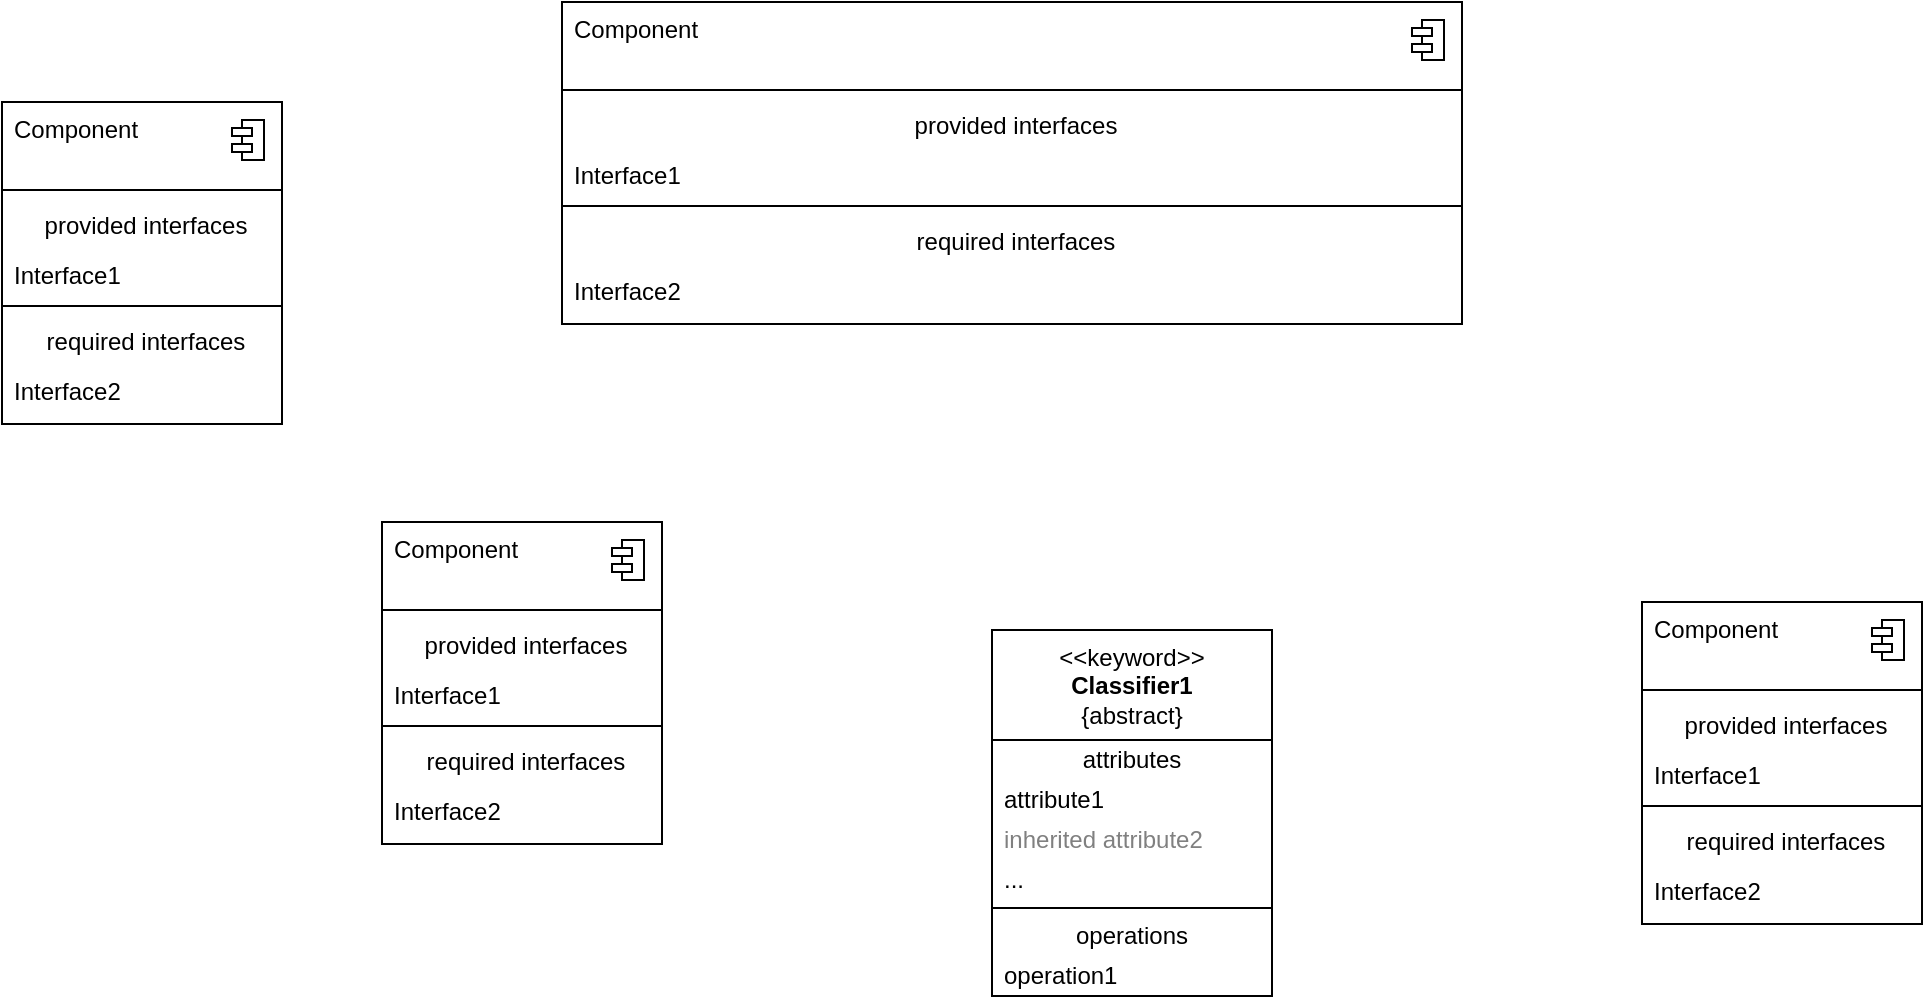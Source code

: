 <mxfile version="22.1.11" type="github">
  <diagram name="第 1 页" id="nJB0Ftmji8PTShk6qqmN">
    <mxGraphModel dx="1235" dy="719" grid="1" gridSize="10" guides="1" tooltips="1" connect="1" arrows="1" fold="1" page="1" pageScale="1" pageWidth="1169" pageHeight="827" math="0" shadow="0">
      <root>
        <mxCell id="0" />
        <mxCell id="1" parent="0" />
        <mxCell id="hZt2TqIaDJYfJzsIGL94-25" value="" style="fontStyle=1;align=center;verticalAlign=top;childLayout=stackLayout;horizontal=1;horizontalStack=0;resizeParent=1;resizeParentMax=0;resizeLast=0;marginBottom=0;" vertex="1" parent="1">
          <mxGeometry x="300" y="100" width="450" height="161" as="geometry" />
        </mxCell>
        <mxCell id="hZt2TqIaDJYfJzsIGL94-26" value="Component" style="html=1;align=left;spacingLeft=4;verticalAlign=top;strokeColor=none;fillColor=none;whiteSpace=wrap;" vertex="1" parent="hZt2TqIaDJYfJzsIGL94-25">
          <mxGeometry width="450" height="40" as="geometry" />
        </mxCell>
        <mxCell id="hZt2TqIaDJYfJzsIGL94-27" value="" style="shape=module;jettyWidth=10;jettyHeight=4;" vertex="1" parent="hZt2TqIaDJYfJzsIGL94-26">
          <mxGeometry x="1" width="16" height="20" relative="1" as="geometry">
            <mxPoint x="-25" y="9" as="offset" />
          </mxGeometry>
        </mxCell>
        <mxCell id="hZt2TqIaDJYfJzsIGL94-28" value="" style="line;strokeWidth=1;fillColor=none;align=left;verticalAlign=middle;spacingTop=-1;spacingLeft=3;spacingRight=3;rotatable=0;labelPosition=right;points=[];portConstraint=eastwest;" vertex="1" parent="hZt2TqIaDJYfJzsIGL94-25">
          <mxGeometry y="40" width="450" height="8" as="geometry" />
        </mxCell>
        <mxCell id="hZt2TqIaDJYfJzsIGL94-29" value="provided interfaces" style="html=1;align=center;spacingLeft=4;verticalAlign=top;strokeColor=none;fillColor=none;whiteSpace=wrap;" vertex="1" parent="hZt2TqIaDJYfJzsIGL94-25">
          <mxGeometry y="48" width="450" height="25" as="geometry" />
        </mxCell>
        <mxCell id="hZt2TqIaDJYfJzsIGL94-30" value="Interface1" style="html=1;align=left;spacingLeft=4;verticalAlign=top;strokeColor=none;fillColor=none;whiteSpace=wrap;" vertex="1" parent="hZt2TqIaDJYfJzsIGL94-25">
          <mxGeometry y="73" width="450" height="25" as="geometry" />
        </mxCell>
        <mxCell id="hZt2TqIaDJYfJzsIGL94-31" value="" style="line;strokeWidth=1;fillColor=none;align=left;verticalAlign=middle;spacingTop=-1;spacingLeft=3;spacingRight=3;rotatable=0;labelPosition=right;points=[];portConstraint=eastwest;" vertex="1" parent="hZt2TqIaDJYfJzsIGL94-25">
          <mxGeometry y="98" width="450" height="8" as="geometry" />
        </mxCell>
        <mxCell id="hZt2TqIaDJYfJzsIGL94-32" value="required interfaces" style="html=1;align=center;spacingLeft=4;verticalAlign=top;strokeColor=none;fillColor=none;whiteSpace=wrap;" vertex="1" parent="hZt2TqIaDJYfJzsIGL94-25">
          <mxGeometry y="106" width="450" height="25" as="geometry" />
        </mxCell>
        <mxCell id="hZt2TqIaDJYfJzsIGL94-33" value="Interface2" style="html=1;align=left;spacingLeft=4;verticalAlign=top;strokeColor=none;fillColor=none;whiteSpace=wrap;" vertex="1" parent="hZt2TqIaDJYfJzsIGL94-25">
          <mxGeometry y="131" width="450" height="30" as="geometry" />
        </mxCell>
        <mxCell id="hZt2TqIaDJYfJzsIGL94-35" value="" style="fontStyle=1;align=center;verticalAlign=top;childLayout=stackLayout;horizontal=1;horizontalStack=0;resizeParent=1;resizeParentMax=0;resizeLast=0;marginBottom=0;" vertex="1" parent="1">
          <mxGeometry x="20" y="150" width="140" height="161" as="geometry" />
        </mxCell>
        <mxCell id="hZt2TqIaDJYfJzsIGL94-36" value="Component" style="html=1;align=left;spacingLeft=4;verticalAlign=top;strokeColor=none;fillColor=none;whiteSpace=wrap;" vertex="1" parent="hZt2TqIaDJYfJzsIGL94-35">
          <mxGeometry width="140" height="40" as="geometry" />
        </mxCell>
        <mxCell id="hZt2TqIaDJYfJzsIGL94-37" value="" style="shape=module;jettyWidth=10;jettyHeight=4;" vertex="1" parent="hZt2TqIaDJYfJzsIGL94-36">
          <mxGeometry x="1" width="16" height="20" relative="1" as="geometry">
            <mxPoint x="-25" y="9" as="offset" />
          </mxGeometry>
        </mxCell>
        <mxCell id="hZt2TqIaDJYfJzsIGL94-38" value="" style="line;strokeWidth=1;fillColor=none;align=left;verticalAlign=middle;spacingTop=-1;spacingLeft=3;spacingRight=3;rotatable=0;labelPosition=right;points=[];portConstraint=eastwest;" vertex="1" parent="hZt2TqIaDJYfJzsIGL94-35">
          <mxGeometry y="40" width="140" height="8" as="geometry" />
        </mxCell>
        <mxCell id="hZt2TqIaDJYfJzsIGL94-39" value="provided interfaces" style="html=1;align=center;spacingLeft=4;verticalAlign=top;strokeColor=none;fillColor=none;whiteSpace=wrap;" vertex="1" parent="hZt2TqIaDJYfJzsIGL94-35">
          <mxGeometry y="48" width="140" height="25" as="geometry" />
        </mxCell>
        <mxCell id="hZt2TqIaDJYfJzsIGL94-40" value="Interface1" style="html=1;align=left;spacingLeft=4;verticalAlign=top;strokeColor=none;fillColor=none;whiteSpace=wrap;" vertex="1" parent="hZt2TqIaDJYfJzsIGL94-35">
          <mxGeometry y="73" width="140" height="25" as="geometry" />
        </mxCell>
        <mxCell id="hZt2TqIaDJYfJzsIGL94-41" value="" style="line;strokeWidth=1;fillColor=none;align=left;verticalAlign=middle;spacingTop=-1;spacingLeft=3;spacingRight=3;rotatable=0;labelPosition=right;points=[];portConstraint=eastwest;" vertex="1" parent="hZt2TqIaDJYfJzsIGL94-35">
          <mxGeometry y="98" width="140" height="8" as="geometry" />
        </mxCell>
        <mxCell id="hZt2TqIaDJYfJzsIGL94-42" value="required interfaces" style="html=1;align=center;spacingLeft=4;verticalAlign=top;strokeColor=none;fillColor=none;whiteSpace=wrap;" vertex="1" parent="hZt2TqIaDJYfJzsIGL94-35">
          <mxGeometry y="106" width="140" height="25" as="geometry" />
        </mxCell>
        <mxCell id="hZt2TqIaDJYfJzsIGL94-43" value="Interface2" style="html=1;align=left;spacingLeft=4;verticalAlign=top;strokeColor=none;fillColor=none;whiteSpace=wrap;" vertex="1" parent="hZt2TqIaDJYfJzsIGL94-35">
          <mxGeometry y="131" width="140" height="30" as="geometry" />
        </mxCell>
        <mxCell id="hZt2TqIaDJYfJzsIGL94-44" value="" style="fontStyle=1;align=center;verticalAlign=top;childLayout=stackLayout;horizontal=1;horizontalStack=0;resizeParent=1;resizeParentMax=0;resizeLast=0;marginBottom=0;" vertex="1" parent="1">
          <mxGeometry x="840" y="400" width="140" height="161" as="geometry" />
        </mxCell>
        <mxCell id="hZt2TqIaDJYfJzsIGL94-45" value="Component" style="html=1;align=left;spacingLeft=4;verticalAlign=top;strokeColor=none;fillColor=none;whiteSpace=wrap;" vertex="1" parent="hZt2TqIaDJYfJzsIGL94-44">
          <mxGeometry width="140" height="40" as="geometry" />
        </mxCell>
        <mxCell id="hZt2TqIaDJYfJzsIGL94-46" value="" style="shape=module;jettyWidth=10;jettyHeight=4;" vertex="1" parent="hZt2TqIaDJYfJzsIGL94-45">
          <mxGeometry x="1" width="16" height="20" relative="1" as="geometry">
            <mxPoint x="-25" y="9" as="offset" />
          </mxGeometry>
        </mxCell>
        <mxCell id="hZt2TqIaDJYfJzsIGL94-47" value="" style="line;strokeWidth=1;fillColor=none;align=left;verticalAlign=middle;spacingTop=-1;spacingLeft=3;spacingRight=3;rotatable=0;labelPosition=right;points=[];portConstraint=eastwest;" vertex="1" parent="hZt2TqIaDJYfJzsIGL94-44">
          <mxGeometry y="40" width="140" height="8" as="geometry" />
        </mxCell>
        <mxCell id="hZt2TqIaDJYfJzsIGL94-48" value="provided interfaces" style="html=1;align=center;spacingLeft=4;verticalAlign=top;strokeColor=none;fillColor=none;whiteSpace=wrap;" vertex="1" parent="hZt2TqIaDJYfJzsIGL94-44">
          <mxGeometry y="48" width="140" height="25" as="geometry" />
        </mxCell>
        <mxCell id="hZt2TqIaDJYfJzsIGL94-49" value="Interface1" style="html=1;align=left;spacingLeft=4;verticalAlign=top;strokeColor=none;fillColor=none;whiteSpace=wrap;" vertex="1" parent="hZt2TqIaDJYfJzsIGL94-44">
          <mxGeometry y="73" width="140" height="25" as="geometry" />
        </mxCell>
        <mxCell id="hZt2TqIaDJYfJzsIGL94-50" value="" style="line;strokeWidth=1;fillColor=none;align=left;verticalAlign=middle;spacingTop=-1;spacingLeft=3;spacingRight=3;rotatable=0;labelPosition=right;points=[];portConstraint=eastwest;" vertex="1" parent="hZt2TqIaDJYfJzsIGL94-44">
          <mxGeometry y="98" width="140" height="8" as="geometry" />
        </mxCell>
        <mxCell id="hZt2TqIaDJYfJzsIGL94-51" value="required interfaces" style="html=1;align=center;spacingLeft=4;verticalAlign=top;strokeColor=none;fillColor=none;whiteSpace=wrap;" vertex="1" parent="hZt2TqIaDJYfJzsIGL94-44">
          <mxGeometry y="106" width="140" height="25" as="geometry" />
        </mxCell>
        <mxCell id="hZt2TqIaDJYfJzsIGL94-52" value="Interface2" style="html=1;align=left;spacingLeft=4;verticalAlign=top;strokeColor=none;fillColor=none;whiteSpace=wrap;" vertex="1" parent="hZt2TqIaDJYfJzsIGL94-44">
          <mxGeometry y="131" width="140" height="30" as="geometry" />
        </mxCell>
        <mxCell id="hZt2TqIaDJYfJzsIGL94-53" value="" style="fontStyle=1;align=center;verticalAlign=top;childLayout=stackLayout;horizontal=1;horizontalStack=0;resizeParent=1;resizeParentMax=0;resizeLast=0;marginBottom=0;" vertex="1" parent="1">
          <mxGeometry x="210" y="360" width="140" height="161" as="geometry" />
        </mxCell>
        <mxCell id="hZt2TqIaDJYfJzsIGL94-54" value="Component" style="html=1;align=left;spacingLeft=4;verticalAlign=top;strokeColor=none;fillColor=none;whiteSpace=wrap;" vertex="1" parent="hZt2TqIaDJYfJzsIGL94-53">
          <mxGeometry width="140" height="40" as="geometry" />
        </mxCell>
        <mxCell id="hZt2TqIaDJYfJzsIGL94-55" value="" style="shape=module;jettyWidth=10;jettyHeight=4;" vertex="1" parent="hZt2TqIaDJYfJzsIGL94-54">
          <mxGeometry x="1" width="16" height="20" relative="1" as="geometry">
            <mxPoint x="-25" y="9" as="offset" />
          </mxGeometry>
        </mxCell>
        <mxCell id="hZt2TqIaDJYfJzsIGL94-56" value="" style="line;strokeWidth=1;fillColor=none;align=left;verticalAlign=middle;spacingTop=-1;spacingLeft=3;spacingRight=3;rotatable=0;labelPosition=right;points=[];portConstraint=eastwest;" vertex="1" parent="hZt2TqIaDJYfJzsIGL94-53">
          <mxGeometry y="40" width="140" height="8" as="geometry" />
        </mxCell>
        <mxCell id="hZt2TqIaDJYfJzsIGL94-57" value="provided interfaces" style="html=1;align=center;spacingLeft=4;verticalAlign=top;strokeColor=none;fillColor=none;whiteSpace=wrap;" vertex="1" parent="hZt2TqIaDJYfJzsIGL94-53">
          <mxGeometry y="48" width="140" height="25" as="geometry" />
        </mxCell>
        <mxCell id="hZt2TqIaDJYfJzsIGL94-58" value="Interface1" style="html=1;align=left;spacingLeft=4;verticalAlign=top;strokeColor=none;fillColor=none;whiteSpace=wrap;" vertex="1" parent="hZt2TqIaDJYfJzsIGL94-53">
          <mxGeometry y="73" width="140" height="25" as="geometry" />
        </mxCell>
        <mxCell id="hZt2TqIaDJYfJzsIGL94-59" value="" style="line;strokeWidth=1;fillColor=none;align=left;verticalAlign=middle;spacingTop=-1;spacingLeft=3;spacingRight=3;rotatable=0;labelPosition=right;points=[];portConstraint=eastwest;" vertex="1" parent="hZt2TqIaDJYfJzsIGL94-53">
          <mxGeometry y="98" width="140" height="8" as="geometry" />
        </mxCell>
        <mxCell id="hZt2TqIaDJYfJzsIGL94-60" value="required interfaces" style="html=1;align=center;spacingLeft=4;verticalAlign=top;strokeColor=none;fillColor=none;whiteSpace=wrap;" vertex="1" parent="hZt2TqIaDJYfJzsIGL94-53">
          <mxGeometry y="106" width="140" height="25" as="geometry" />
        </mxCell>
        <mxCell id="hZt2TqIaDJYfJzsIGL94-61" value="Interface2" style="html=1;align=left;spacingLeft=4;verticalAlign=top;strokeColor=none;fillColor=none;whiteSpace=wrap;" vertex="1" parent="hZt2TqIaDJYfJzsIGL94-53">
          <mxGeometry y="131" width="140" height="30" as="geometry" />
        </mxCell>
        <mxCell id="hZt2TqIaDJYfJzsIGL94-62" value="&amp;lt;&amp;lt;keyword&amp;gt;&amp;gt;&lt;br&gt;&lt;b&gt;Classifier1&lt;/b&gt;&lt;br&gt;{abstract}" style="swimlane;fontStyle=0;align=center;verticalAlign=top;childLayout=stackLayout;horizontal=1;startSize=55;horizontalStack=0;resizeParent=1;resizeParentMax=0;resizeLast=0;collapsible=0;marginBottom=0;html=1;whiteSpace=wrap;" vertex="1" parent="1">
          <mxGeometry x="515" y="414" width="140" height="183" as="geometry" />
        </mxCell>
        <mxCell id="hZt2TqIaDJYfJzsIGL94-63" value="attributes" style="text;html=1;strokeColor=none;fillColor=none;align=center;verticalAlign=middle;spacingLeft=4;spacingRight=4;overflow=hidden;rotatable=0;points=[[0,0.5],[1,0.5]];portConstraint=eastwest;whiteSpace=wrap;" vertex="1" parent="hZt2TqIaDJYfJzsIGL94-62">
          <mxGeometry y="55" width="140" height="20" as="geometry" />
        </mxCell>
        <mxCell id="hZt2TqIaDJYfJzsIGL94-64" value="attribute1" style="text;html=1;strokeColor=none;fillColor=none;align=left;verticalAlign=middle;spacingLeft=4;spacingRight=4;overflow=hidden;rotatable=0;points=[[0,0.5],[1,0.5]];portConstraint=eastwest;whiteSpace=wrap;" vertex="1" parent="hZt2TqIaDJYfJzsIGL94-62">
          <mxGeometry y="75" width="140" height="20" as="geometry" />
        </mxCell>
        <mxCell id="hZt2TqIaDJYfJzsIGL94-65" value="inherited attribute2" style="text;html=1;strokeColor=none;fillColor=none;align=left;verticalAlign=middle;spacingLeft=4;spacingRight=4;overflow=hidden;rotatable=0;points=[[0,0.5],[1,0.5]];portConstraint=eastwest;fontColor=#808080;whiteSpace=wrap;" vertex="1" parent="hZt2TqIaDJYfJzsIGL94-62">
          <mxGeometry y="95" width="140" height="20" as="geometry" />
        </mxCell>
        <mxCell id="hZt2TqIaDJYfJzsIGL94-66" value="..." style="text;html=1;strokeColor=none;fillColor=none;align=left;verticalAlign=middle;spacingLeft=4;spacingRight=4;overflow=hidden;rotatable=0;points=[[0,0.5],[1,0.5]];portConstraint=eastwest;whiteSpace=wrap;" vertex="1" parent="hZt2TqIaDJYfJzsIGL94-62">
          <mxGeometry y="115" width="140" height="20" as="geometry" />
        </mxCell>
        <mxCell id="hZt2TqIaDJYfJzsIGL94-67" value="" style="line;strokeWidth=1;fillColor=none;align=left;verticalAlign=middle;spacingTop=-1;spacingLeft=3;spacingRight=3;rotatable=0;labelPosition=right;points=[];portConstraint=eastwest;" vertex="1" parent="hZt2TqIaDJYfJzsIGL94-62">
          <mxGeometry y="135" width="140" height="8" as="geometry" />
        </mxCell>
        <mxCell id="hZt2TqIaDJYfJzsIGL94-68" value="operations" style="text;html=1;strokeColor=none;fillColor=none;align=center;verticalAlign=middle;spacingLeft=4;spacingRight=4;overflow=hidden;rotatable=0;points=[[0,0.5],[1,0.5]];portConstraint=eastwest;whiteSpace=wrap;" vertex="1" parent="hZt2TqIaDJYfJzsIGL94-62">
          <mxGeometry y="143" width="140" height="20" as="geometry" />
        </mxCell>
        <mxCell id="hZt2TqIaDJYfJzsIGL94-69" value="operation1" style="text;html=1;strokeColor=none;fillColor=none;align=left;verticalAlign=middle;spacingLeft=4;spacingRight=4;overflow=hidden;rotatable=0;points=[[0,0.5],[1,0.5]];portConstraint=eastwest;whiteSpace=wrap;" vertex="1" parent="hZt2TqIaDJYfJzsIGL94-62">
          <mxGeometry y="163" width="140" height="20" as="geometry" />
        </mxCell>
      </root>
    </mxGraphModel>
  </diagram>
</mxfile>
